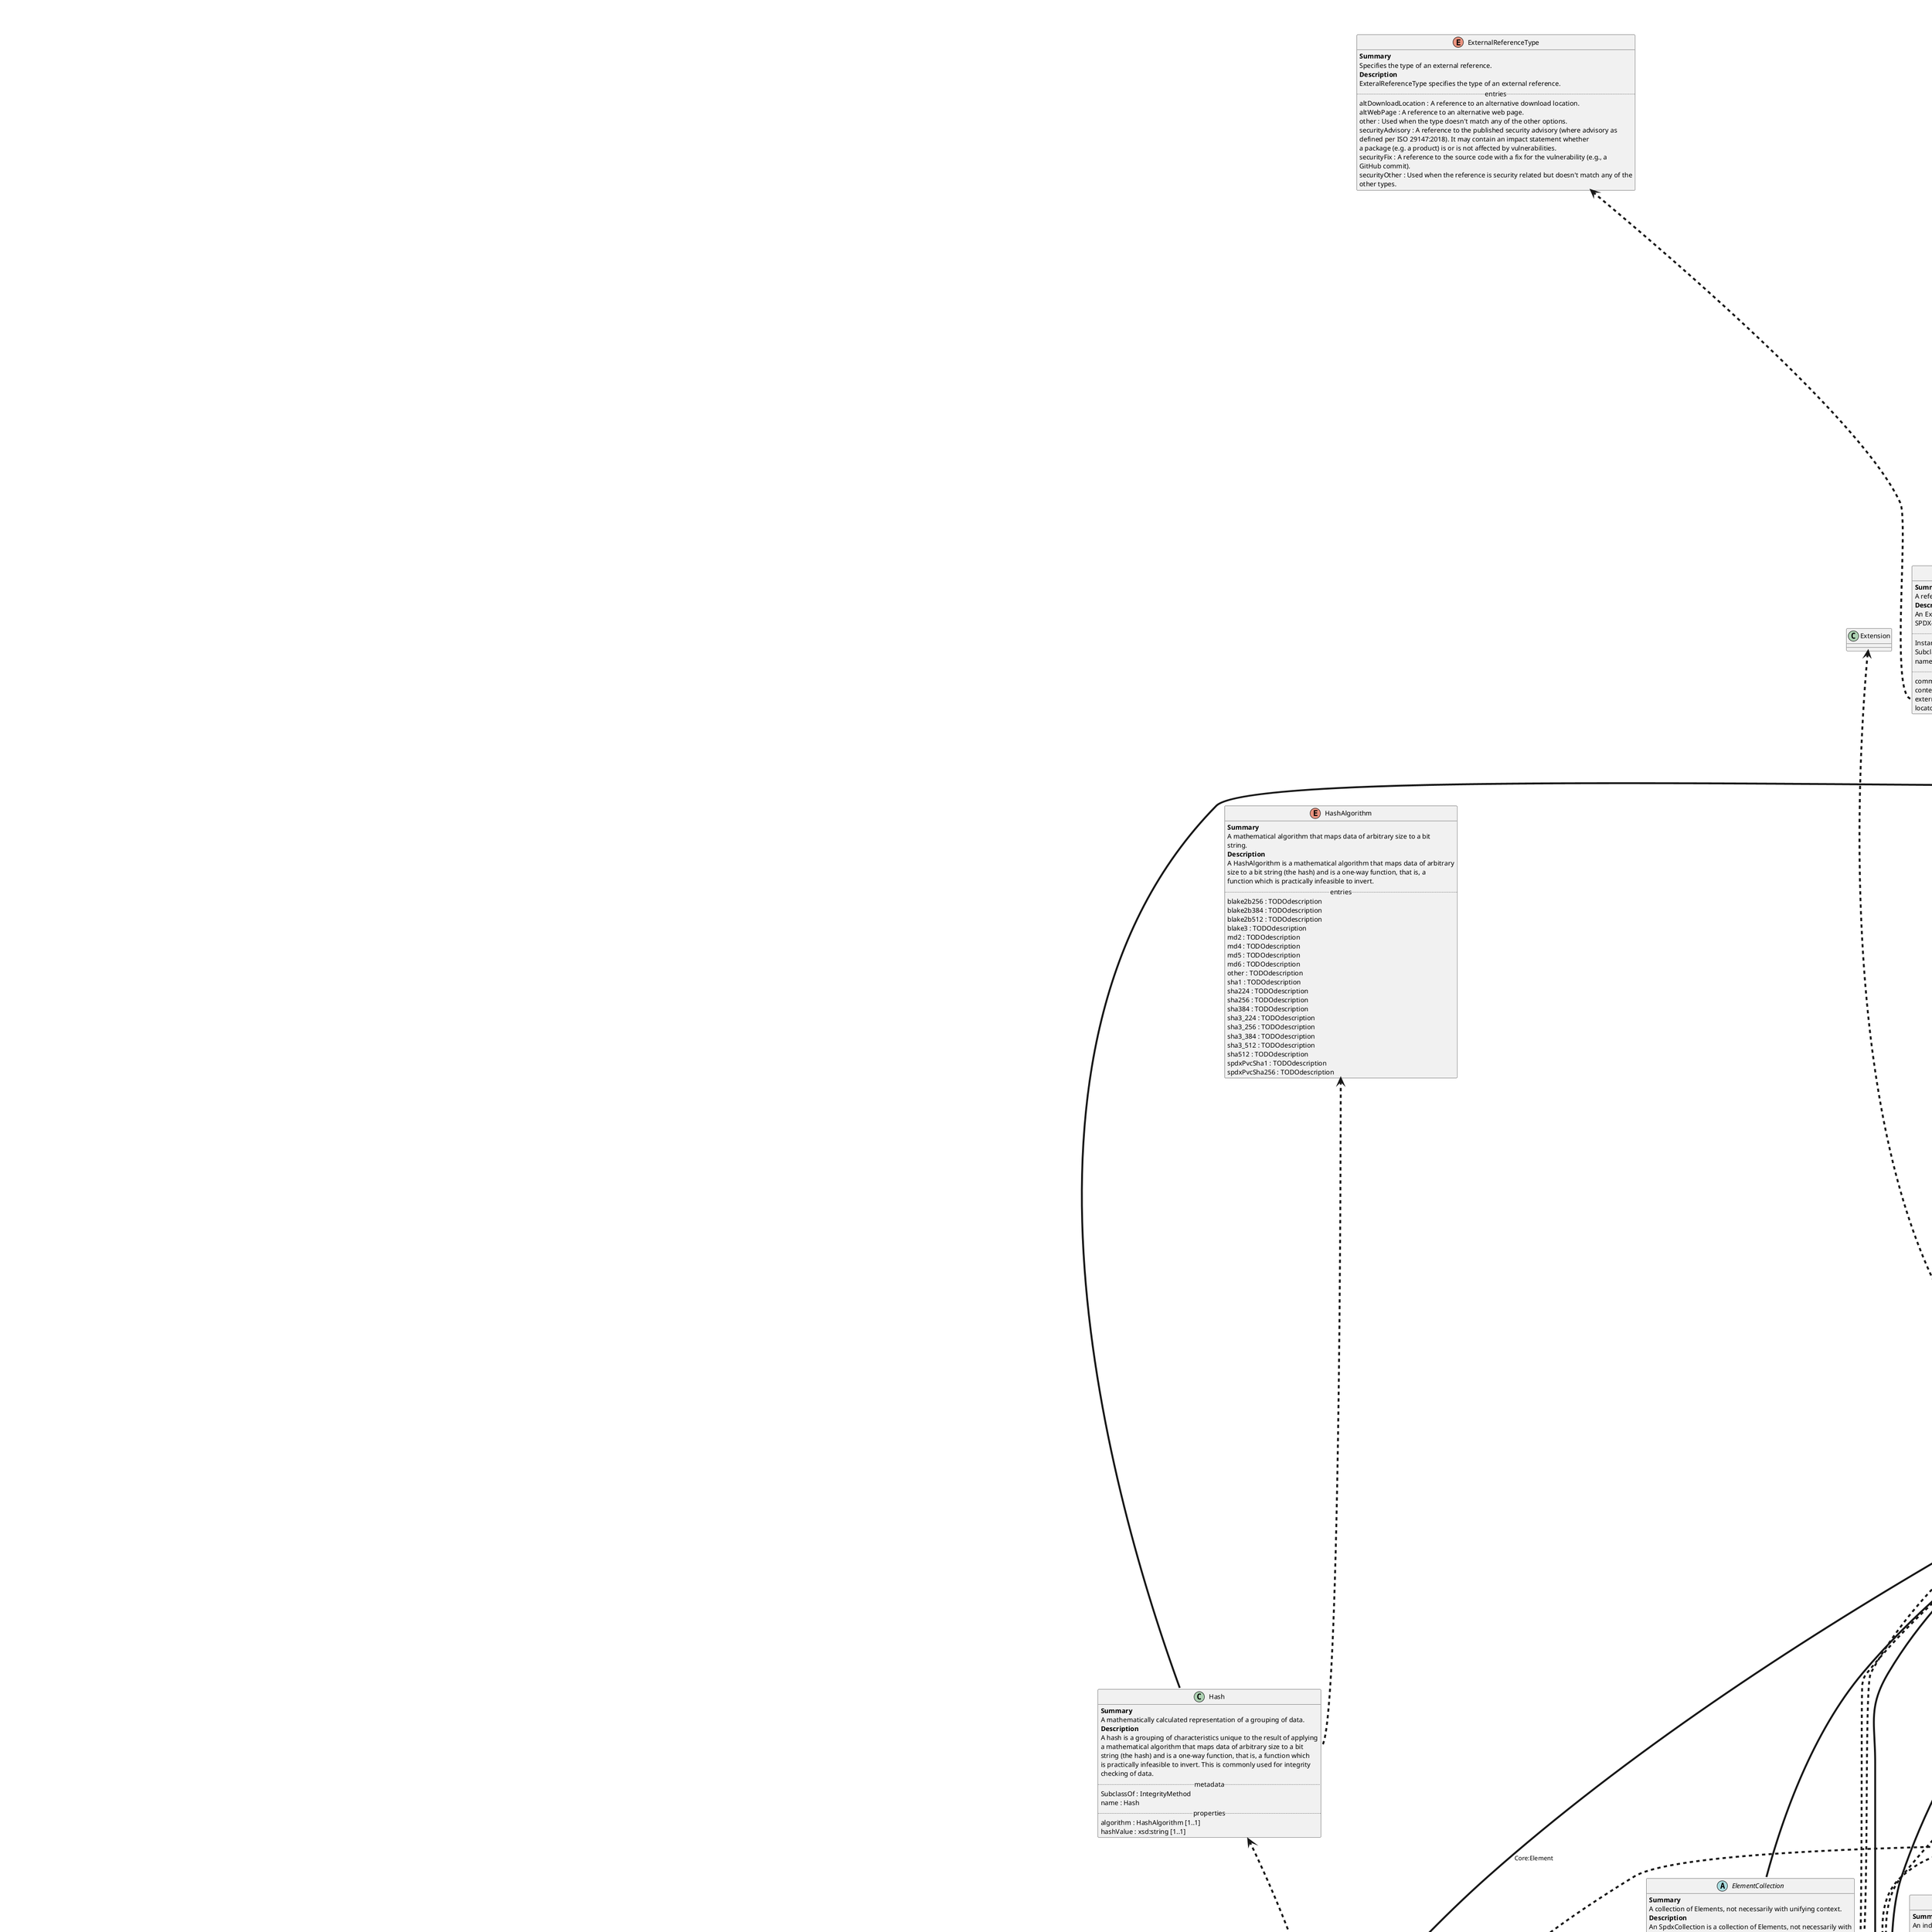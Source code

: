 @startuml
' vocabulary
enum SensitivePersonalInformationType {
<b>Summary</b>
Categories of presence or absence
<b>Description</b>
This type is used to indicate if a given field is present or absent or
unknown
.. entries ..
    no : Indicates absence of the field
    noassertion : Describes no assertion. In other words, unknown.
    yes : Indicates presence of the field
}
enum SafetyRiskAssessmentType {
<b>Summary</b>
Categories of safety risk impact of application ie. Serious, high,
medium low
<b>Description</b>
Describes the different safety risk type values that can be used to
describe the safety risk of the AI software
.. entries ..
    high : The second highest level of risk posed by the AI software as given by
Article 20 of EC Regulation No 765/2008.
    low : Low/no risk is contained in the AI software.
    medium : The third highest level of risk as given by Article 20 of EC
Regulation  
No 765/2008.
    serious : The highest level of risk that is contained for a AI software as given
by Article 20 of Regulation 765/2008/EC
}
' classes
together {
class AIPackage {
<b>Summary</b>
MISSING
<b>Description</b>
Metadata information that can be added to a package to describe an AI
application or trained AI model.
.. metadata ..
    Instantiability : Concrete
    SubclassOf : Software:Package
    name : AIPackage
.. properties ..
    autonomyType : PresenceType [0..1]
    dataPreprocessingSteps : xsd:string [0..1]
    domain : xsd:string [0..]
    energyConsumption : xsd:string [0..1]
    hyperparameters : xsd:string [0..]
    informationAboutApplication : xsd:string [0..1]
    informationAboutTraining : xsd:string [0..1]
    limitations : xsd:string [0..]
    metrics : xsd:string [0..]
    metricsDecisionThresholds : xsd:string [0..]
    modelExplainabilityMechanisms : xsd:string [0..1]
    safetyRiskAssessment : SafetyRiskAssessmentType [0..1]
    sensitivePersonalInformation : SensitivePersonalInformationType [0..1]
    standardsCompliance : xsd:string [0..]
    typeOfModel : xsd:string [0..]
}
"PresenceType" <-[dashed,thickness=4]-- "AIPackage::autonomyType"
"SafetyRiskAssessmentType" <-[dashed,thickness=4]-- "AIPackage::safetyRiskAssessment"
"SensitivePersonalInformationType" <-[dashed,thickness=4]-- "AIPackage::sensitivePersonalInformation"
}
' vocabulary
enum BuildTypeVocab {
<b>Summary</b>
MISSING
<b>Description</b>
This is about the vocabulary of build types.
.. entries ..
}
' classes
together {
class Build {
<b>Summary</b>
Class that describes a build instance of software/artifacts.
<b>Description</b>
A build is a representation of the process in which a piece of software
or artifact is built. It encapsulates information related to a build
process and provides an element from which relationships can be created
to describe the build's inputs, outputs, and related entities (e.g.
builders, identities, etc.).

Definitions of "BuildType", "ConfigSource", "Parameters" and
"Environment" follow those defined in [SLSA
provenance](https://slsa.dev/provenance/v0.2).

ExternalIdentifier of type "urlScheme" may be used to identify build
logs. Comment should be "LogReference".
.. metadata ..
    Instantiability : Concrete
    SubclassOf : Core:Element
    name : Build
.. properties ..
    buildId : xsd:string [0..1]
    buildType : anyURI [1..1]
    configSourceDigest : Hash [0..]
    configSourceEntrypoint : xsd:string [0..]
    configSourceUri : anyURI [0..]
    endTime : xsd:DateTime 
    environment : xsd:map&lt;string&gt;string [0..]
    parameters : xsd:map&lt;string&gt;string [0..]
    startTime : xsd:DateTime 
}
"Hash" <-[dashed,thickness=4]-- "Build::configSourceDigest"
}
' vocabulary
enum AnnotationType {
<b>Summary</b>
Specifies the type of an annotation.
<b>Description</b>
AnnotationType specifies the type of an annotation.
.. entries ..
    other : Used to store extra information about an Element which is not part of a
Review (e.g. extra information provided during the creation of the
Element).
    review : Used when someone reviews the Element.
}
enum ExternalIdentifierType {
<b>Summary</b>
Specifies the type of an external identifier.
<b>Description</b>
ExteralIdentifierType specifies the type of an external identifier.
.. entries ..
    cpe22 : https://cpe.mitre.org/files/cpe-specification\_2.2.pdf
    cpe23 : https://nvlpubs.nist.gov/nistpubs/Legacy/IR/nistir7695.pdf
    email : TODOdescription
    gitoid : gitoid stands for Git Object ID. A gitoid of typeblob is a unique hash
of a software artifact. Git relies on a Merkle Tree to index stored
objects. See https://git-scm.com/book/en/v2/Git-Internals-Git-Objects.
GitBOM is an amalgam of the terms "Git" and "SBOM". GitBOM is a
minimalistic schema to describe software dependency graphs using a
Merkle Tree, and is inspired by Git. A gitoid may refer to either the
software artifact or its GitBOM document; this ambiguity exists because
the GitBOM document is itself an artifact, and the gitoid of that
artifact is its valid locator.
    other : Used when the type doesn't match any of the other options.
    pkgUrl : https://github.com/package-url/purl-spec
    swhid : https://docs.softwareheritage.org/devel/swh-model/persistent-identifiers.html
    swid : https://www.ietf.org/archive/id/draft-ietf-sacm-coswid-21.html#section-2.3
    urlScheme : TODOdescription
}
enum ExternalReferenceType {
<b>Summary</b>
Specifies the type of an external reference.
<b>Description</b>
ExteralReferenceType specifies the type of an external reference.
.. entries ..
    altDownloadLocation : A reference to an alternative download location.
    altWebPage : A reference to an alternative web page.
    other : Used when the type doesn't match any of the other options.
    securityAdvisory : A reference to the published security advisory (where advisory as
defined per ISO 29147:2018). It may contain an impact statement whether
a package (e.g. a product) is or is not affected by vulnerabilities.
    securityFix : A reference to the source code with a fix for the vulnerability (e.g., a
GitHub commit).
    securityOther : Used when the reference is security related but doesn't match any of the
other types.
}
enum HashAlgorithm {
<b>Summary</b>
A mathematical algorithm that maps data of arbitrary size to a bit
string.
<b>Description</b>
A HashAlgorithm is a mathematical algorithm that maps data of arbitrary
size to a bit string (the hash) and is a one-way function, that is, a
function which is practically infeasible to invert.
.. entries ..
    blake2b256 : TODOdescription
    blake2b384 : TODOdescription
    blake2b512 : TODOdescription
    blake3 : TODOdescription
    md2 : TODOdescription
    md4 : TODOdescription
    md5 : TODOdescription
    md6 : TODOdescription
    other : TODOdescription
    sha1 : TODOdescription
    sha224 : TODOdescription
    sha256 : TODOdescription
    sha384 : TODOdescription
    sha3_224 : TODOdescription
    sha3_256 : TODOdescription
    sha3_384 : TODOdescription
    sha3_512 : TODOdescription
    sha512 : TODOdescription
    spdxPvcSha1 : TODOdescription
    spdxPvcSha256 : TODOdescription
}
enum RelationshipCompleteness {
<b>Summary</b>
Indicates whether a relationship is complete or known to be incomplete
or if there is made no assertion either way.
<b>Description</b>
RelationshipCompleteness indicates whether a relationship is complete or
known to be incomplete or if there is made no assertion either way.
.. entries ..
    complete : The relationship is known to be exhaustive.
    incomplete : The relationship is known not to be exhaustive.
    unknown : There can be made no assertion about the completeness of the
relationship.
}
enum RelationshipType {
<b>Summary</b>
Information about the relationship between two Elements.
<b>Description</b>
Provides information about the relationship between two Elements. For
example, you can represent a relationship between two different Files,
between a Package and a File, between two Packages, or between one
SPDXDocument and another SPDXDocument.

Build Profile specific RelationshipType descriptions can be found
[here](https://github.com/spdx/spdx-3-build-profile/blob/main/model/relationships.md)
.. entries ..
    amends : TODOdescription
    ancestor : TODOdescription
    buildChildOf : Build instance that was created from another build instance
    buildConfigOf : Build configuration of the build instance
    buildDependency : TODOdescription
    buildHostOf : Element in which the build instance runs on
    buildInputOf : Input to the build instance
    buildInvokedBy : Agent that invoked the build
    buildOnBehalfOf : Person for which buildInvokedBy is acting on behalf of
    buildOutputOf : Output of the build instance
    buildTool : TODOdescription
    buildToolOf : Build tool used in the build instance
    contains : TODOdescription
    copy : TODOdescription
    dataFile : TODOdescription
    dependencyManifest : TODOdescription
    dependsOn : TODOdescription
    descendant : TODOdescription
    describes : TODOdescription
    devDependency : TODOdescription
    devTool : TODOdescription
    distributionArtifact : TODOdescription
    documentation : TODOdescription
    dynamicLink : TODOdescription
    example : TODOdescription
    expandedFromArchive : TODOdescription
    fileAdded : TODOdescription
    fileDeleted : TODOdescription
    fileModified : TODOdescription
    generates : TODOdescription
    metafile : TODOdescription
    optionalComponent : TODOdescription
    optionalDependency : TODOdescription
    other : TODOdescription
    packages : TODOdescription
    patch : TODOdescription
    prerequisite : TODOdescription
    providedDependency : TODOdescription
    requirementFor : TODOdescription
    runtimeDependency : TODOdescription
    specificationFor : TODOdescription
    staticLink : TODOdescription
    suppliedBy : TODOdescription
    test : TODOdescription
    testCase : TODOdescription
    testDependency : TODOdescription
    testTool : TODOdescription
    variant : TODOdescription
}
' classes
together {
class Annotation {
<b>Summary</b>
An assertion made in relation to one or more elements.
<b>Description</b>
An Annotation is an assertion made in relation to one or more elements.
.. metadata ..
    Instantiability : Concrete
    SubclassOf : Element
    name : Annotation
.. properties ..
    annotationType : AnnotationType [1..1]
    contentType : MediaType 
    statement : xsd:string [0..1]
    subject : Element [1..1]
}
"AnnotationType" <-[dashed,thickness=4]-- "Annotation::annotationType"
"MediaType" <-[dashed,thickness=4]-- "Annotation::contentType"
"Element" <-[dashed,thickness=4]-- "Annotation::subject"
class AnonymousPayload {
<b>Summary</b>
TODO
<b>Description</b>
TODO
.. metadata ..
    Instantiability : Concrete
    SubclassOf : Payload
    name : AnonymousPayload
.. properties ..
    creationInfo : CreationInformation [0..1]
    imports : ExternalMap 
    namespaces : NamespaceMap 
}
"CreationInformation" <-[dashed,thickness=4]-- "AnonymousPayload::creationInfo"
"ExternalMap" <-[dashed,thickness=4]-- "AnonymousPayload::imports"
"NamespaceMap" <-[dashed,thickness=4]-- "AnonymousPayload::namespaces"
abstract Artifact {
<b>Summary</b>
A distinct article or unit within the digital domain.
<b>Description</b>
An artifact is a distinct article or unit within the digital domain,
such as an electronic file, a software package, a device or an element
of data.
.. metadata ..
    Instantiability : Abstract
    SubclassOf : Element
    name : Artifact
.. properties ..
    originatedBy : Identity [0..]
}
"Identity" <-[dashed,thickness=4]-- "Artifact::originatedBy"
class Bom {
<b>Summary</b>
A container for a grouping of SPDX-3.0 content characterizing details
(provenence, composition, licensing, etc.) about a product.
<b>Description</b>
A Bill Of Materials (BOM) is a container for a grouping of SPDX-3.0
content characterizing details about a product. This could include
details of the content and composition of the product, provenence
details of the product and/or its composition, licensing information,
known quality or security issues, etc.
.. metadata ..
    Instantiability : Concrete
    SubclassOf : Bundle
    name : Bom
.. properties ..
}
class Bundle {
<b>Summary</b>
A collection of Elements that have a shared context.
<b>Description</b>
A bundle is a collection of Elements that have a shared context.
.. metadata ..
    Instantiability : Concrete
    SubclassOf : ElementCollection
    name : Bundle
.. properties ..
    context : xsd:string [..1]
}
class CreationInformation {
<b>Summary</b>
Provides information about the creation of the Element.
<b>Description</b>
The CreationInformation provides information about who created the
Element, and when and how it was created.
.. metadata ..
    Instantiability : Concrete
    name : CreationInformation
.. properties ..
    comment : xsd:string [0..1]
    created : xsd:dateTime 
    createdBy : Entity [1..]
    createdUsing : Tool [0..]
    dataLicense : xsd:string 
    profile : ProfileIdentifier [1..]
    specVersion : SemVer 
}
"Entity" <-[dashed,thickness=4]-- "CreationInformation::createdBy"
"Tool" <-[dashed,thickness=4]-- "CreationInformation::createdUsing"
"ProfileIdentifier" <-[dashed,thickness=4]-- "CreationInformation::profile"
"SemVer" <-[dashed,thickness=4]-- "CreationInformation::specVersion"
abstract Element {
<b>Summary</b>
Base domain class from which all other SPDX-3.0 domain classes derive.
<b>Description</b>
An Element is a representation of a fundamental concept either directly
inherent to the Bill of Materials (BOM) domain or indirectly related to
the BOM domain and necessary for contextually characterizing BOM
concepts and relationships. Within SPDX-3.0 structure this is the base
class acting as a consistent, unifying, and interoperable foundation for
all explicit and inter-relatable content objects.
.. metadata ..
    Instantiability : Abstract
    SubclassOf : Payload
    name : Element
.. properties ..
    comment : xsd:string [..1]
    creationInfo : CreationInformation [1..1]
    description : xsd:string [..1]
    extensions : Extension 
    externalIdentifiers : ExternalIdentifier 
    externalReferences : ExternalReference 
    name : xsd:string [..1]
    spdxId : xsd:anyURI [1..1]
    summary : xsd:string [..1]
    verifiedUsing : IntegrityMethod 
}
"CreationInformation" <-[dashed,thickness=4]-- "Element::creationInfo"
"Extension" <-[dashed,thickness=4]-- "Element::extensions"
"ExternalIdentifier" <-[dashed,thickness=4]-- "Element::externalIdentifiers"
"ExternalReference" <-[dashed,thickness=4]-- "Element::externalReferences"
"IntegrityMethod" <-[dashed,thickness=4]-- "Element::verifiedUsing"
abstract ElementCollection {
<b>Summary</b>
A collection of Elements, not necessarily with unifying context.
<b>Description</b>
An SpdxCollection is a collection of Elements, not necessarily with
unifying context.
.. metadata ..
    Instantiability : Abstract
    SubclassOf : Element
    name : ElementCollection
.. properties ..
    element : Element [1..]
    imports : ExternalMap 
    namespaces : NamespaceMap 
    rootElement : Element [1..]
}
"Element" <-[dashed,thickness=4]-- "ElementCollection::element"
"ExternalMap" <-[dashed,thickness=4]-- "ElementCollection::imports"
"NamespaceMap" <-[dashed,thickness=4]-- "ElementCollection::namespaces"
"Element" <-[dashed,thickness=4]-- "ElementCollection::rootElement"
class Entity {
<b>Summary</b>
TODO
<b>Description</b>
TODO
.. metadata ..
    Instantiability : Concrete
    SubclassOf : Element
    name : Entity
.. properties ..
}
class ExternalIdentifier {
<b>Summary</b>
A reference to a resource outside the scope of SPDX-3.0 content that
uniquely identifies an Element.
<b>Description</b>
An ExternalIdentifier is a reference to a resource outside the scope of
SPDX-3.0 content that uniquely identifies an Element.
.. metadata ..
    Instantiability : Concrete
    name : ExternalIdentifier
.. properties ..
    comment : xsd:string [0..1]
    externalIdentifierType : ExternalIdentifierType [1..1]
    identifier : xsd:string [1..1]
}
"ExternalIdentifierType" <-[dashed,thickness=4]-- "ExternalIdentifier::externalIdentifierType"
class ExternalMap {
<b>Summary</b>
A map of Element identifiers that are used within a Document but defined
external to that Document.
<b>Description</b>
An External Map is a map of Element identifiers that are used within a
Document but defined external to that Document. The external map
provides details about the externally-defined Element such as its
provenance, where to retrieve it, and how to verify its integrity.
.. metadata ..
    Instantiability : Concrete
    SubclassOf : none
    name : ExternalMap
.. properties ..
    externalId : xsd:anyURI [1..1]
    locationHint : xsd:anyURI [..1]
    verifiedUsing : IntegrityMethod 
}
"IntegrityMethod" <-[dashed,thickness=4]-- "ExternalMap::verifiedUsing"
class ExternalReference {
<b>Summary</b>
A reference to a resource outside the scope of SPDX-3.0 content.
<b>Description</b>
An External Reference points to a resource outside the scope of the
SPDX-3.0 content that provides additional characteristics of an Element.
.. metadata ..
    Instantiability : Concrete
    SubclassOf : none
    name : ExternalReference
.. properties ..
    comment : xsd:string [..1]
    contentType : MediaType [..1]
    externalReferenceType : ExternalReferenceType [..1]
    locator : xsd:anyURI 
}
"MediaType" <-[dashed,thickness=4]-- "ExternalReference::contentType"
"ExternalReferenceType" <-[dashed,thickness=4]-- "ExternalReference::externalReferenceType"
class Hash {
<b>Summary</b>
A mathematically calculated representation of a grouping of data.
<b>Description</b>
A hash is a grouping of characteristics unique to the result of applying
a mathematical algorithm that maps data of arbitrary size to a bit
string (the hash) and is a one-way function, that is, a function which
is practically infeasible to invert. This is commonly used for integrity
checking of data.
.. metadata ..
    SubclassOf : IntegrityMethod
    name : Hash
.. properties ..
    algorithm : HashAlgorithm [1..1]
    hashValue : xsd:string [1..1]
}
"HashAlgorithm" <-[dashed,thickness=4]-- "Hash::algorithm"
class Identity {
<b>Summary</b>
An individual or organization.
<b>Description</b>
An Identity is a grouping of identifying characteristics unique to an
individual or organization.
.. metadata ..
    Instantiability : Concrete
    SubclassOf : Entity
    name : Identity
.. properties ..
}
abstract IntegrityMethod {
<b>Summary</b>
Provides an independently reproducible mechanism that permits
identification of a specific Element.
<b>Description</b>
An IntegrityMethod provides an independently reproducible mechanism that
permits identification of a specific Element that correlates to the data
in this SPDX document. This identifier enables a recipient to determine
if anything in the original Element has been changed and eliminates
confusion over which version or modification of a specific Element is
referenced.
.. metadata ..
    Instantiability : Abstract
    name : IntegrityMethod
.. properties ..
    comment : xsd:string [..1]
}
class MediaType {
<b>Summary</b>
Standardized way of indicating the type of content of an Element. A
String constrained to the RFC 2046 specification.
<b>Description</b>
The MediaType is a String constrained to the RFC 2046 specification. It
provides a standardized way of indicating the type of content of an
Element. A list of all possible media types is available at
https://www.iana.org/assignments/media-types/media-types.xhtml.
.. metadata ..
    SubclassOf : xsd:string
    name : MediaType
.. properties ..
}
class NamespaceMap {
<b>Summary</b>
A mapping between prefixes and namespace URIs.
<b>Description</b>
A namespace map allows the creator of a collection of Elements to use
shorter identifiers ("prefixes") instead of URIs to provide a more
human-readable and smaller serialized representation of the Elements.
.. metadata ..
    Instantiability : Concrete
    name : NamespaceMap
.. properties ..
    namespace : xsd:anyURI [..1]
    prefix : xsd:string [..1]
}
class Organization {
<b>Summary</b>
A group of people who work together in an organized way for a shared
purpose.
<b>Description</b>
An Organization is a group of people who work together in an organized
way for a shared purpose.
.. metadata ..
    Instantiability : Concrete
    SubclassOf : Identity
    name : Organization
.. properties ..
}
abstract Payload {
<b>Summary</b>
TODO
<b>Description</b>
TODO
.. metadata ..
    Instantiability : Abstract
    SubclassOf : none
    name : Payload
.. properties ..
    creationInfo : CreationInformation [0..1]
    imports : ExternalMap 
    namespaces : NamespaceMap 
}
"CreationInformation" <-[dashed,thickness=4]-- "Payload::creationInfo"
"ExternalMap" <-[dashed,thickness=4]-- "Payload::imports"
"NamespaceMap" <-[dashed,thickness=4]-- "Payload::namespaces"
class Person {
<b>Summary</b>
An individual human being.
<b>Description</b>
A Person is an individual human being.
.. metadata ..
    Instantiability : Concrete
    SubclassOf : Identity
    name : Person
.. properties ..
}
class ProfileIdentifier {
<b>Summary</b>
Provides the profile that the Element is specified in.
<b>Description</b>
A profile identifier provides the profile that the Element is specified
in.
.. metadata ..
    SubclassOf : xsd:string
    name : ProfileIdentifier
.. properties ..
}
class Relationship {
<b>Summary</b>
Describes a relationship between one or more elements.
<b>Description</b>
A Relationship is a grouping of characteristics unique to an assertion
that one Element is related to one or more other Elements in some way.
.. metadata ..
    Instantiability : Concrete
    SubclassOf : Element
    name : Relationship
.. properties ..
    completeness : RelationshipCompleteness [0..1]
    from : Element [1..1]
    relationshipType : RelationshipType [..1]
    to : Element [1..]
}
"RelationshipCompleteness" <-[dashed,thickness=4]-- "Relationship::completeness"
"Element" <-[dashed,thickness=4]-- "Relationship::from"
"RelationshipType" <-[dashed,thickness=4]-- "Relationship::relationshipType"
"Element" <-[dashed,thickness=4]-- "Relationship::to"
class SemVer {
<b>Summary</b>
A String constrained to the SemVer 2.0.0 specification.
<b>Description</b>
The semantic version is a String constrained to the SemVer 2.0.0
specification.
.. metadata ..
    SubclassOf : xsd:string
    name : SemVer
.. properties ..
}
class SpdxDocument {
<b>Summary</b>
Assembles a collection of Elements under a common string, the name of
the document.
<b>Description</b>
An SpdxDocument assembles a collection of Elements under a common
string, the name of the document. Commonly used when representing a unit
of transfer of SPDX Elements.
.. metadata ..
    Instantiability : Concrete
    SubclassOf : Bundle
    name : SpdxDocument
.. properties ..
    name : xsd:string [1..1]
}
class Tool {
<b>Summary</b>
An element of hardware and/or software utilized to carry out a
particular function.
<b>Description</b>
A Tool is an element of hardware and/or software utilized to carry out a
particular function.
.. metadata ..
    Instantiability : Concrete
    SubclassOf : Entity
    name : Tool
.. properties ..
}
}
' vocabulary
' classes
together {
class ConjunctiveLicenseSet {
<b>Summary</b>
Portion of a LicenseExpression representing a set of licensing
information where all elements apply.
<b>Description</b>
A ConjunctiveLicenseSet indicates that *each* of its subsidiary
LicenseExpressions apply. In other words, a ConjunctiveLicenseSet of two
or more licenses represents a licensing situation where *all* of the
specified licenses are to be complied with. It is represented in the
SPDX License Expression Syntax by the `AND` operator.

It is syntactically correct to specify a ConjunctiveLicenseSet where the
subsidiary LicenseExpressions may be "incompatible" according to a
particular interpretation of the corresponding Licenses. The SPDX
License Expression Syntax does not take into account interpretation of
license texts, which is left to the consumer of SPDX data to determine
for themselves.
.. metadata ..
    Instantiability : Concrete
    SubclassOf : LicenseExpression
    name : ConjunctiveLicenseSet
.. properties ..
    child : LicenseExpression [2..]
}
"LicenseExpression" <-[dashed,thickness=4]-- "ConjunctiveLicenseSet::child"
class CopyrightText {
<b>Summary</b>
Concrete class representing copyright text that has actually been found.
<b>Description</b>
A CopyrightText is the primary value that is used by a copyrightText
field that indicates copyright text being found, i.e. with a value other
than NONE or NOASSERTION.
.. metadata ..
    Instantiability : Concrete
    SubclassOf : CopyrightTextField
    name : CopyrightText
.. properties ..
    text : xsd:string [1..1]
}
abstract CopyrightTextField {
<b>Summary</b>
Base abstract class used for the copyrightText field that can take a
value of either a text value (via CopyrightText), NOASSERTION, or NONE.
<b>Description</b>
A CopyrightTextField is the primary value that is used by a copyright
text field for a software Package, File or Snippet. It represents either
actual text (represented via a concrete CopyrightText), or the values
NOASSERTION or NONE.

**FIXME** The specific meanings of NOASSERTION or NONE are defined in
the copyrightText property description. (**INCORRECT** - change to
NoAssertionText or NoneText)
.. metadata ..
    Instantiability : Abstract
    SubclassOf : none
    name : CopyrightTextField
.. properties ..
}
class CustomLicense {
<b>Summary</b>
A license that is not listed on the SPDX License List.
<b>Description</b>
A CustomLicense represents a License that is not listed on the SPDX
License List at https://spdx.org/licenses, and is therefore defined by
an SPDX data creator.

**TBD** whether to define the meaning and purpose for each of the
properties

**TBD** how to indicate that the License ID must have the prefix
"LicenseRef-"
.. metadata ..
    Instantiability : Concrete
    SubclassOf : License
    name : CustomLicense
.. properties ..
}
class CustomLicenseException {
<b>Summary</b>
**TBD** Not to be completed until the Change Proposal at
https://github.com/spdx/change-proposal/issues/4 is decided upon. Should
be treated as unconfirmed since this class and its name or meaning is
subject to change.
<b>Description</b>
MISSING
.. metadata ..
    Instantiability : Concrete
    SubclassOf : LicenseException
    name : CustomLicenseException
.. properties ..
}
class DisjunctiveLicenseSet {
<b>Summary</b>
Portion of a LicenseExpression representing a set of licensing
information where only any one of the elements applies.
<b>Description</b>
A DisjunctiveLicenseSet indicates that *only one* of its subsidiary
LicenseExpressions is required to apply. In other words, a
DisjunctiveLicenseSet of two or more licenses represents a licensing
situation where *only one* of the specified licenses are to be complied
with. A consumer of SPDX data would typically understand this to permit
the recipient of the licensed content to choose which of the
corresponding license they would prefer to use. It is represented in the
SPDX License Expression Syntax by the `OR` operator.
.. metadata ..
    Instantiability : Concrete
    SubclassOf : LicenseExpression
    name : DisjunctiveLicenseSet
.. properties ..
    child : LicenseExpression [2..]
}
"LicenseExpression" <-[dashed,thickness=4]-- "DisjunctiveLicenseSet::child"
abstract License {
<b>Summary</b>
Abstract class for the portion of a LicenseExpression representing a
license.
<b>Description</b>
A License represents a license text, whether listed on the SPDX License
List (ListedLicense) or defined by an SPDX data creator (CustomLicense).

**TBD** whether to define the meaning and purpose for each of the
properties

**TBD** whether licenseID should be a separately defined property,
rather than xsd:string
.. metadata ..
    Instantiability : Abstract
    SubclassOf : LicenseExpression
    name : License
.. properties ..
    comment : xsd:string [0..1]
    example : xsd:string [0..1]
    isDeprecatedLicenseId : xsd:boolean [0..1]
    isFsfLibre : xsd:boolean [0..1]
    isOsiApproved : xsd:boolean [0..1]
    licenseId : xsd:string [1..1]
    licenseText : xsd:string [1..1]
    name : xsd:string [1..1]
    obsoletedBy : xsd:string [0..1]
    seeAlso : xsd:anyURI [0..1]
    standardLicenseHeader : xsd:string [0..1]
}
abstract LicenseException {
<b>Summary</b>
**TBD** Not to be completed until the Change Proposal at
https://github.com/spdx/change-proposal/issues/4 is decided upon. Should
be treated as unconfirmed since this class and its name or meaning is
subject to change.
<b>Description</b>
MISSING
.. metadata ..
    Instantiability : Abstract
    SubclassOf : none
    name : LicenseException
.. properties ..
}
abstract LicenseExpression {
<b>Summary</b>
Abstract class representing a license expression consisting of one or
more licenses (optionally including exceptions), which may be combined
according to the SPDX license expression syntax.
<b>Description</b>
A LicenseExpression is used by a licensing field for a software package,
file or snippet when its value is not NOASSERTION or NONE. It can be a
single license (either on the SPDX License List or a custom-defined
license); a single license with an "or later" operator applied; the
foregoing with an exception applied; or a set of licenses combined by
applying "AND" and "OR" operators recursively.
.. metadata ..
    Instantiability : Abstract
    SubclassOf : LicenseField
    name : LicenseExpression
.. properties ..
}
abstract LicenseField {
<b>Summary</b>
Base abstract class used for all fields that can take a value of either
a license expression, NOASSERTION, or NONE.
<b>Description</b>
A LicenseField is the primary value that is used by a licensing field
for a software Package, File or Snippet. It represents either a license
expression, or the values NOASSERTION or NONE. The specific meanings of
NOASSERTION or NONE for the particular licensing field are defined in
the corresponding property description.
.. metadata ..
    Instantiability : Abstract
    SubclassOf : none
    name : LicenseField
.. properties ..
}
class ListedLicense {
<b>Summary</b>
A license that is listed on the SPDX License List.
<b>Description</b>
A ListedLicense represents a License that is listed on the SPDX License
List at https://spdx.org/licenses.

**TBD** whether to define the meaning and purpose for each of the
properties
.. metadata ..
    Instantiability : Concrete
    SubclassOf : License
    name : ListedLicense
.. properties ..
    deprecatedVersion : xsd:string [0..1]
    listVersionAdded : xsd:string [0..1]
}
class ListedLicenseException {
<b>Summary</b>
**TBD** Not to be completed until the Change Proposal at
https://github.com/spdx/change-proposal/issues/4 is decided upon. Should
be treated as unconfirmed since this class and its name or meaning is
subject to change.
<b>Description</b>
MISSING
.. metadata ..
    Instantiability : Concrete
    SubclassOf : LicenseException
    name : ListedLicenseException
.. properties ..
}
class NoAssertionLicense {
<b>Summary</b>
Concrete class representing an absence of an assertion about license
information.
<b>Description</b>
**TBD** whether the meaning of NoAssertionLicense in the context of the
concludedLicense and declaredLicense properties should be here rather
than in those property definitions

A NoAssertionLicense is the primary value that is used by a
concludedLicense or declaredLicense field that indicates that the SPDX
data creator is making no assertion about the license information for
the corresponding software Package, File or Snippet.

The specific meaning of NoAssertionLicense in the context of a
concludedLicense or declaredLicense field is more fully set forth in the
Property definitions for those fields.
.. metadata ..
    Instantiability : Concrete
    SubclassOf : LicenseField
    name : NoAssertionLicense
.. properties ..
}
class NoAssertionText {
<b>Summary</b>
Concrete class representing an absence of an assertion about the
presence of copyright text.
<b>Description</b>
**TBD** whether these details should be defined in the copyrightText
property instead of here

A NoAssertionText is the primary value that is used by a copyrightText
field that indicates that the SPDX data creator is making no assertion
about whether any copyright information is present, or what its contents
are if it is present.

If a copyrightText has a NOASSERTION value, this indicates that one of
the following applies: \* the SPDX data creator has made no attempt to
determine this field; or \* the SPDX data creator has intentionally
provided no information (no meaning should be implied from the absence
of an assertion).
.. metadata ..
    Instantiability : Concrete
    SubclassOf : CopyrightTextField
    name : NoAssertionText
.. properties ..
}
class NoneLicense {
<b>Summary</b>
Concrete class representing an assertion that no license information is
present, as applicable.
<b>Description</b>
**TBD** whether the meaning of NoneLicense in the context of the
concludedLicense and declaredLicense properties should be here rather
than in those property definitions

A NoneLicense is the primary value that is used by a concludedLicense or
declaredLicense field that indicates the absence of license information
from the corresponding software Package, File or Snippet.

The specific meaning of NoneLicense in the context of a concludedLicense
or declaredLicense field is more fully set forth in the Property
definitions for those fields.
.. metadata ..
    Instantiability : Concrete
    SubclassOf : LicenseField
    name : NoneLicense
.. properties ..
}
class NoneText {
<b>Summary</b>
Concrete class representing an assertion that no copyright text is
present.
<b>Description</b>
**TBD** whether these details should be defined in the copyrightText
property instead of here

A NoneText is the primary value that is used by a copyrightText field
that indicates that the corresponding software Package, File or Snippet
does not contain any copyright information.
.. metadata ..
    Instantiability : Concrete
    SubclassOf : CopyrightTextField
    name : NoneText
.. properties ..
}
class OrLaterOperator {
<b>Summary</b>
Portion of a LicenseExpression representing this version, or any later
version, of the indicated License.
<b>Description</b>
An OrLaterOperator indicates that this portion of the LicenseExpression
represents either (1) the specified version of the corresponding
License, or (2) any later version of that License. It is represented in
the SPDX License Expression Syntax by the `+` operator.

It is context-dependent, and unspecified by SPDX, as to what constitutes
a "later version" of any particular License. Some Licenses may not be
versioned, or may not have clearly-defined ordering for versions. The
consumer of SPDX data will need to determine for themselves what meaning
to attribute to a "later version" operator for a particular License.
.. metadata ..
    Instantiability : Concrete
    SubclassOf : LicenseExpression
    name : OrLaterOperator
.. properties ..
    license : License [1..1]
}
"License" <-[dashed,thickness=4]-- "OrLaterOperator::license"
class WithExceptionOperator {
<b>Summary</b>
**TBD** Not to be completed until the Change Proposal at
https://github.com/spdx/change-proposal/issues/4 is decided upon. Should
be treated as unconfirmed since this class and its name or meaning is
subject to change.
<b>Description</b>
MISSING
.. metadata ..
    Instantiability : Concrete
    SubclassOf : LicenseExpression
    name : WithExceptionOperator
.. properties ..
}
}
' vocabulary
enum DependencyLinkType {
<b>Summary</b>
TODO
<b>Description</b>
TODO
.. entries ..
    dynamic : TODOdescription
    noAssertion : TODOdescription
    other : TODOdescription
    static : TODOdescription
    tool : TODOdescription
}
enum DependencyRequirement {
<b>Summary</b>
TODO
<b>Description</b>
TODO
.. entries ..
    noAssertion : TODOdescription
    optional : TODOdescription
    preRequisite : TODOdescription
    provided : TODOdescription
    required : TODOdescription
}
enum DependencyScope {
<b>Summary</b>
TODO
<b>Description</b>
TODO
.. entries ..
    build : TODOdescription
    dev : TODOdescription
    noAssertion : TODOdescription
    other : TODOdescription
    runtime : TODOdescription
    test : TODOdescription
}
enum SoftwarePurpose {
<b>Summary</b>
TODO
<b>Description</b>
TODO
.. entries ..
    application : TODOdescription
    archive : TODOdescription
    bom : TODOdescription
    configuration : TODOdescription
    container : TODOdescription
    data : TODOdescription
    device : TODOdescription
    documentation : TODOdescription
    executable : TODOdescription
    file : TODOdescription
    firmware : TODOdescription
    framework : TODOdescription
    install : TODOdescription
    library : TODOdescription
    module : TODOdescription
    operatingSystem : TODOdescription
    other : TODOdescription
    patch : TODOdescription
    source : TODOdescription
}
' classes
together {
class File {
<b>Summary</b>
MISSING
<b>Description</b>
TODO This is about the File class.
.. metadata ..
    SubclassOf : Core:Artifact
    name : File
.. properties ..
    contentIdentifier : xsd:anyURI [0..1]
    contentType : MediaType [0..1]
    filePurpose : SoftwarePurpose [0..]
}
"MediaType" <-[dashed,thickness=4]-- "File::contentType"
"SoftwarePurpose" <-[dashed,thickness=4]-- "File::filePurpose"
class Package {
<b>Summary</b>
MISSING
<b>Description</b>
If SPDX information is being used to describe packages, then one
instance of the package information per package being described shall
exist. It provides important meta information about the package as a
whole. Packages are an abstract concept that can be used to refer to any
distribution of software, typically consisting of one or more files and
capable of containing sub-packages. Starting with SPDX 2.0, it is not
necessary to have a package wrapping a set of files.

A package refers to any unit of content that can be associated with a
distribution of software. Typically, a package is composed of one or
more files. An SPDX document may, but is not required to, provide
details about the individual files comprising a package (see File.md).

Any of the following non-limiting examples may be (but are not required
to be) represented in SPDX as a package:

-   a tarball, zip file or other archive
-   a directory or sub-directory
-   a separately distributed piece of software which another Package or
    File uses or depends upon (e.g., a Python package, a Go module, ...)
-   a container image, and/or each image layer within a container image
-   a collection of one or more sub-packages
-   a Git repository snapshot from a particular point in time

Note that some of these could be represented in SPDX as a file as well.

In an SPDX document, relationship elements can be used to indicate
relationships between packages, such as dependency relationships.

Cardinality: Optional, zero or many.
.. metadata ..
    SubclassOf : Core:Artifact
    name : Package
.. properties ..
    contentIdentifier : xsd:anyURI [0..1]
    downloadLocation : xsd:anyURI [0..1]
    homePage : xsd:anyURI [0..1]
    packagePurpose : SoftwarePurpose [0..]
    packageUrl : xsd:anyURI [0..1]
    packageVersion : xsd:string [0..1]
}
"SoftwarePurpose" <-[dashed,thickness=4]-- "Package::packagePurpose"
class Sbom {
<b>Summary</b>
MISSING
<b>Description</b>
A Software Bill of Materials (SBOM) is a container for a grouping of
SPDX-3.0 content characterizing details about a software product. This
could include details of the content and composition of the product,
provenence details of the product and/or its composition, licensing
information, known quality or security issues, etc.
.. metadata ..
    SubclassOf : Core:Bom
    name : Sbom
.. properties ..
}
class Snippet {
<b>Summary</b>
MISSING
<b>Description</b>
TODO
.. metadata ..
    SubclassOf : Core:Artifact
    name : Snippet
.. properties ..
    byteRange : positiveIntegerRange [0..1]
    contentIdentifier : xsd:anyURI [0..1]
    lineRange : positiveIntegerRange [0..1]
    snippetPurpose : SoftwarePurpose [0..]
}
"positiveIntegerRange" <-[dashed,thickness=4]-- "Snippet::byteRange"
"positiveIntegerRange" <-[dashed,thickness=4]-- "Snippet::lineRange"
"SoftwarePurpose" <-[dashed,thickness=4]-- "Snippet::snippetPurpose"
class SoftwareDependencyRelationship {
<b>Summary</b>
MISSING
<b>Description</b>
TODO
.. metadata ..
    Instantiability : Concrete
    SubclassOf : Core:Relationship
    name : SoftwareDependencyRelationship
.. properties ..
    linkType : DependencyLinkType [1..1]
    requirement : DependencyRequirement [1..1]
    scope : DependencyScope [1..1]
}
"DependencyLinkType" <-[dashed,thickness=4]-- "SoftwareDependencyRelationship::linkType"
"DependencyRequirement" <-[dashed,thickness=4]-- "SoftwareDependencyRelationship::requirement"
"DependencyScope" <-[dashed,thickness=4]-- "SoftwareDependencyRelationship::scope"
}
"Package" <|-[thickness=4]--- "AIPackage" : Software:Package
"Element" <|-[thickness=4]--- "Build" : Core:Element
"Element" <|-[thickness=4]- "Annotation"
"Payload" <|-[thickness=4]- "AnonymousPayload"
"Element" <|-[thickness=4]- "Artifact"
"Bundle" <|-[thickness=4]- "Bom"
"ElementCollection" <|-[thickness=4]- "Bundle"
"Payload" <|-[thickness=4]- "Element"
"Element" <|-[thickness=4]- "ElementCollection"
"Element" <|-[thickness=4]- "Entity"
"IntegrityMethod" <|-[thickness=4]- "Hash"
"Entity" <|-[thickness=4]- "Identity"
"Identity" <|-[thickness=4]- "Organization"
"Identity" <|-[thickness=4]- "Person"
"Element" <|-[thickness=4]- "Relationship"
"Bundle" <|-[thickness=4]- "SpdxDocument"
"Entity" <|-[thickness=4]- "Tool"
"LicenseExpression" <|-[thickness=4]- "ConjunctiveLicenseSet"
"CopyrightTextField" <|-[thickness=4]- "CopyrightText"
"License" <|-[thickness=4]- "CustomLicense"
"LicenseException" <|-[thickness=4]- "CustomLicenseException"
"LicenseExpression" <|-[thickness=4]- "DisjunctiveLicenseSet"
"LicenseExpression" <|-[thickness=4]- "License"
"LicenseField" <|-[thickness=4]- "LicenseExpression"
"License" <|-[thickness=4]- "ListedLicense"
"LicenseException" <|-[thickness=4]- "ListedLicenseException"
"LicenseField" <|-[thickness=4]- "NoAssertionLicense"
"CopyrightTextField" <|-[thickness=4]- "NoAssertionText"
"LicenseField" <|-[thickness=4]- "NoneLicense"
"CopyrightTextField" <|-[thickness=4]- "NoneText"
"LicenseExpression" <|-[thickness=4]- "OrLaterOperator"
"LicenseExpression" <|-[thickness=4]- "WithExceptionOperator"
"Artifact" <|-[thickness=4]--- "File" : Core:Artifact
"Artifact" <|-[thickness=4]--- "Package" : Core:Artifact
"Bom" <|-[thickness=4]--- "Sbom" : Core:Bom
"Artifact" <|-[thickness=4]--- "Snippet" : Core:Artifact
"Relationship" <|-[thickness=4]--- "SoftwareDependencyRelationship" : Core:Relationship
@enduml
